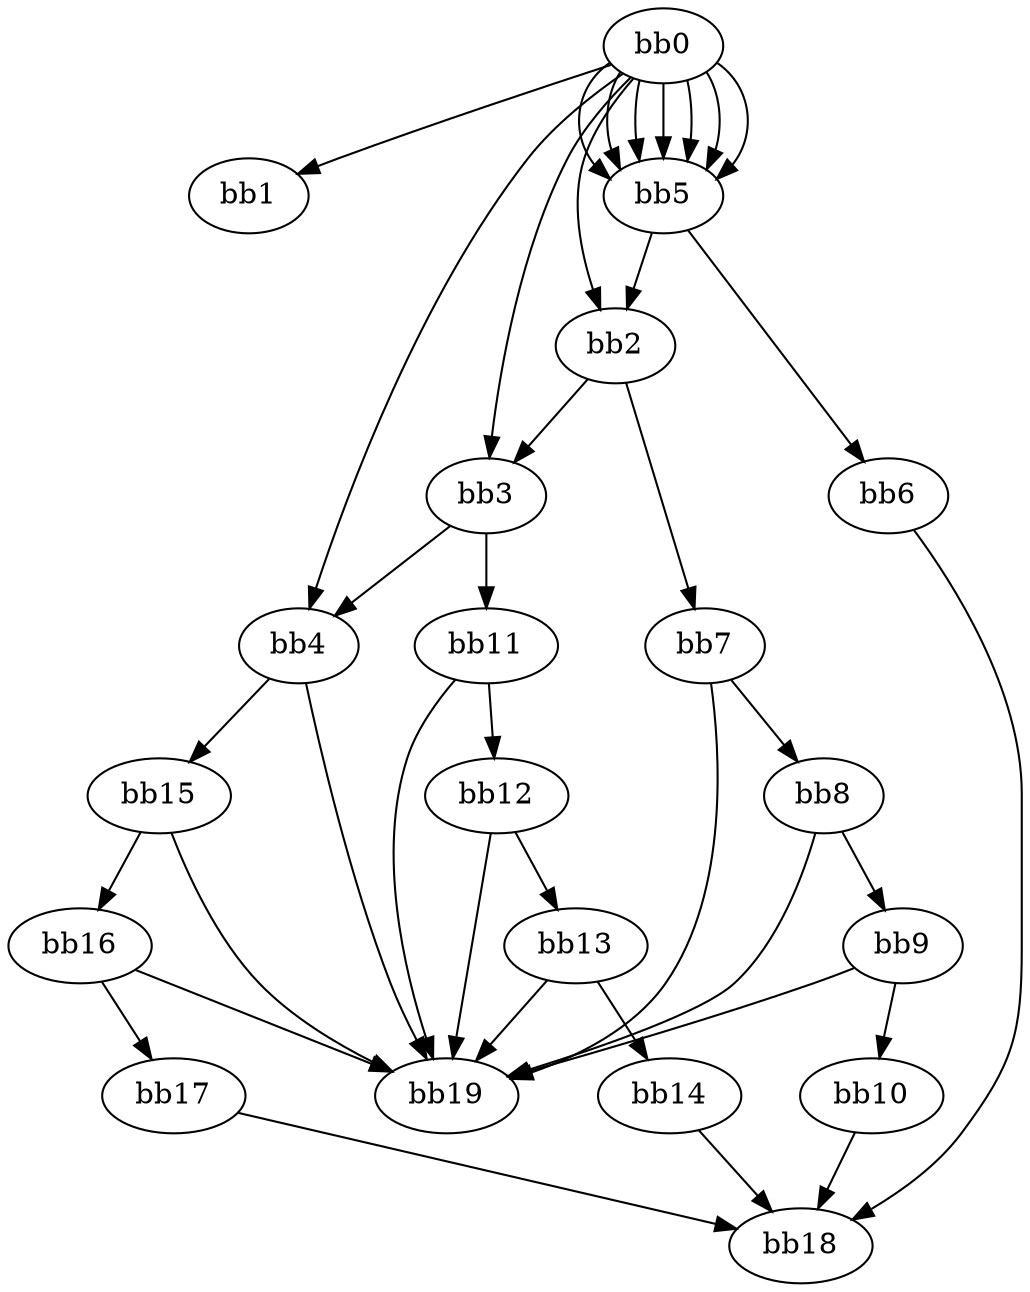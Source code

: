 digraph {
    0 [ label = "bb0\l" ]
    1 [ label = "bb1\l" ]
    2 [ label = "bb2\l" ]
    3 [ label = "bb3\l" ]
    4 [ label = "bb4\l" ]
    5 [ label = "bb5\l" ]
    6 [ label = "bb6\l" ]
    7 [ label = "bb7\l" ]
    8 [ label = "bb8\l" ]
    9 [ label = "bb9\l" ]
    10 [ label = "bb10\l" ]
    11 [ label = "bb11\l" ]
    12 [ label = "bb12\l" ]
    13 [ label = "bb13\l" ]
    14 [ label = "bb14\l" ]
    15 [ label = "bb15\l" ]
    16 [ label = "bb16\l" ]
    17 [ label = "bb17\l" ]
    18 [ label = "bb18\l" ]
    19 [ label = "bb19\l" ]
    0 -> 1 [ ]
    0 -> 2 [ ]
    0 -> 3 [ ]
    0 -> 4 [ ]
    0 -> 5 [ ]
    0 -> 5 [ ]
    0 -> 5 [ ]
    0 -> 5 [ ]
    0 -> 5 [ ]
    0 -> 5 [ ]
    0 -> 5 [ ]
    2 -> 3 [ ]
    2 -> 7 [ ]
    3 -> 4 [ ]
    3 -> 11 [ ]
    4 -> 15 [ ]
    4 -> 19 [ ]
    5 -> 2 [ ]
    5 -> 6 [ ]
    6 -> 18 [ ]
    7 -> 8 [ ]
    7 -> 19 [ ]
    8 -> 9 [ ]
    8 -> 19 [ ]
    9 -> 10 [ ]
    9 -> 19 [ ]
    10 -> 18 [ ]
    11 -> 12 [ ]
    11 -> 19 [ ]
    12 -> 13 [ ]
    12 -> 19 [ ]
    13 -> 14 [ ]
    13 -> 19 [ ]
    14 -> 18 [ ]
    15 -> 16 [ ]
    15 -> 19 [ ]
    16 -> 17 [ ]
    16 -> 19 [ ]
    17 -> 18 [ ]
}

